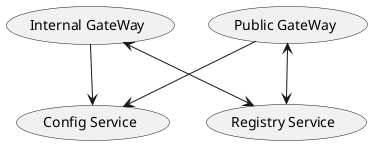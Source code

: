 @startuml
(Internal GateWay)
(Public GateWay)

(Config Service)
(Registry Service)


(Internal GateWay) <--> (Registry Service)
(Internal GateWay) --> (Config Service)

(Public GateWay) <--> (Registry Service)
(Public GateWay) --> (Config Service)

@enduml